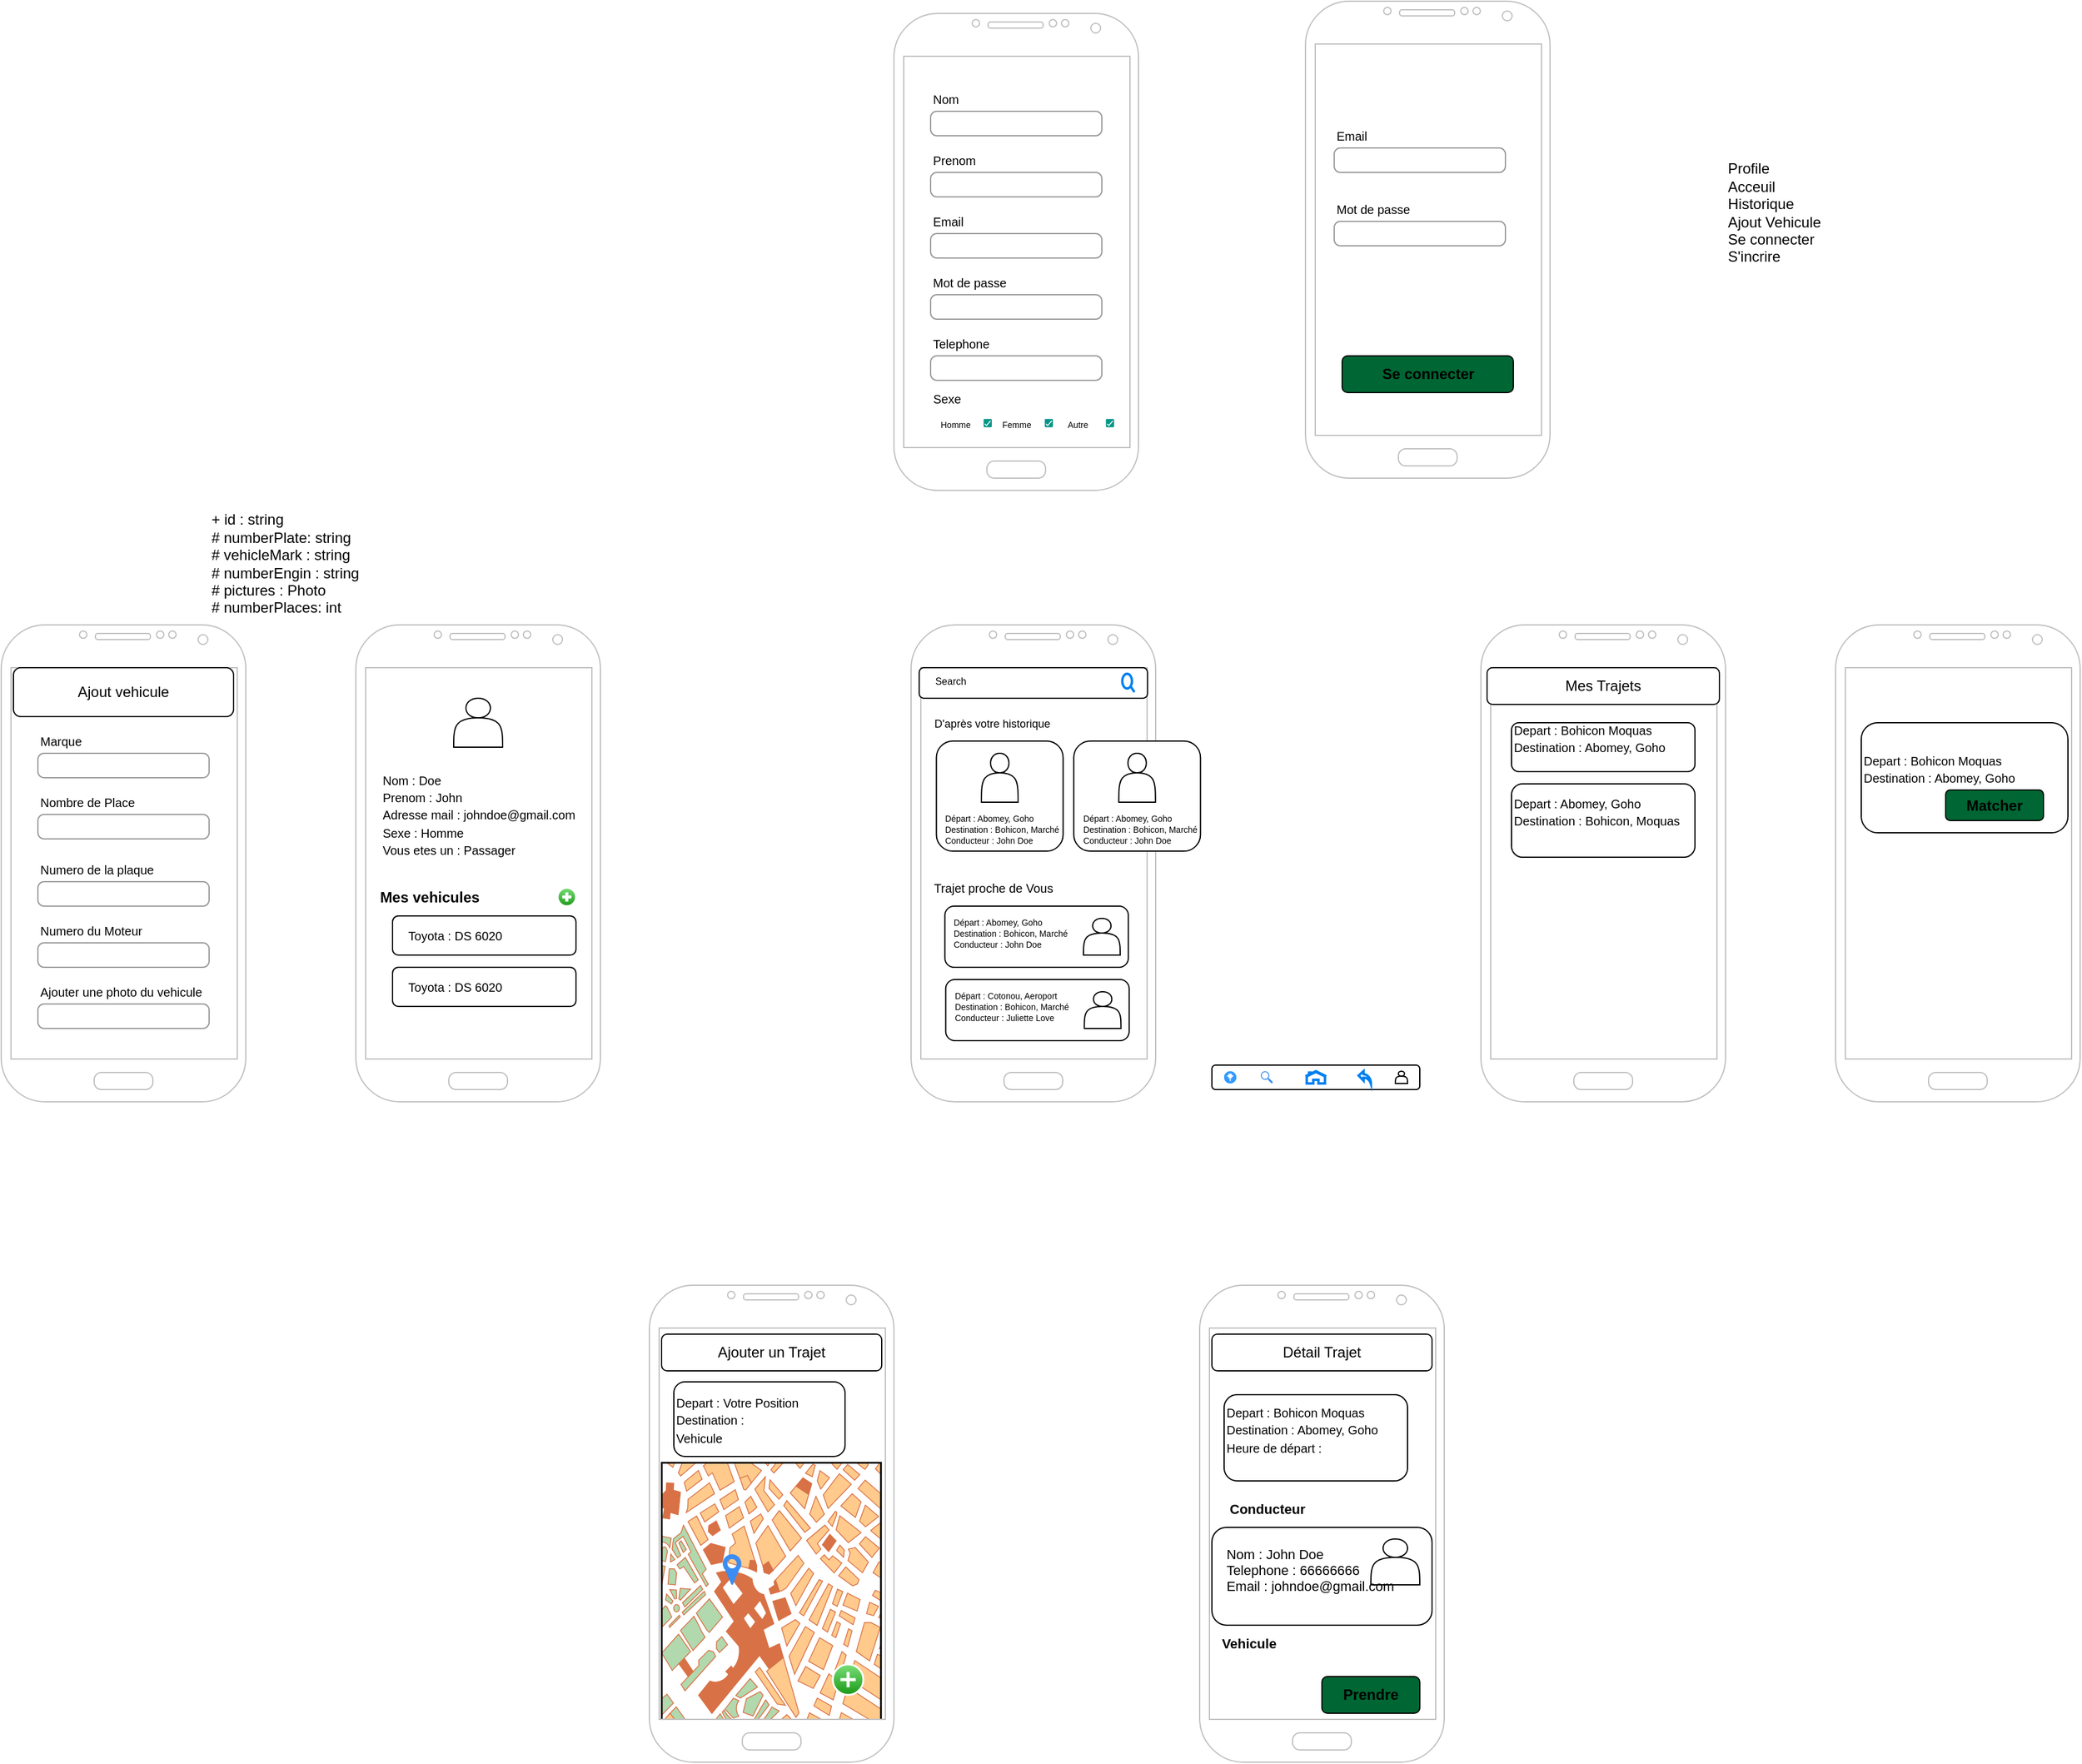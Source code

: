 <mxfile version="22.1.2" type="device">
  <diagram name="Page-1" id="8MemY7fbHz197aCP4-ph">
    <mxGraphModel dx="2711" dy="1102" grid="1" gridSize="10" guides="1" tooltips="1" connect="1" arrows="1" fold="1" page="1" pageScale="1" pageWidth="827" pageHeight="1169" math="0" shadow="0">
      <root>
        <mxCell id="0" />
        <mxCell id="1" parent="0" />
        <mxCell id="lSeHhNgAafmJItUuzJo_-4" value="" style="verticalLabelPosition=bottom;shadow=0;dashed=0;align=center;html=1;verticalAlign=top;strokeWidth=1;shape=mxgraph.mockup.misc.map;" vertex="1" parent="1">
          <mxGeometry x="110" y="1235" width="180" height="230" as="geometry" />
        </mxCell>
        <mxCell id="hnOflWYH4oX3YSvJn2nz-60" value="" style="group" parent="1" vertex="1" connectable="0">
          <mxGeometry x="335.67" y="840" width="156.67" height="50" as="geometry" />
        </mxCell>
        <mxCell id="hnOflWYH4oX3YSvJn2nz-61" value="" style="rounded=1;whiteSpace=wrap;html=1;" parent="hnOflWYH4oX3YSvJn2nz-60" vertex="1">
          <mxGeometry x="6.67" width="150" height="50" as="geometry" />
        </mxCell>
        <mxCell id="hnOflWYH4oX3YSvJn2nz-62" value="&lt;div style=&quot;text-align: left;&quot;&gt;&lt;span style=&quot;font-size: 7px; background-color: initial;&quot;&gt;Départ : Cotonou, Aeroport&lt;/span&gt;&lt;/div&gt;&lt;font style=&quot;font-size: 7px;&quot;&gt;&lt;div style=&quot;text-align: left;&quot;&gt;&lt;span style=&quot;background-color: initial;&quot;&gt;Destination : Bohicon, Marché&lt;/span&gt;&lt;/div&gt;&lt;div style=&quot;text-align: left;&quot;&gt;&lt;span style=&quot;background-color: initial;&quot;&gt;Conducteur : Juliette Love&lt;/span&gt;&lt;/div&gt;&lt;/font&gt;" style="text;html=1;align=center;verticalAlign=middle;resizable=0;points=[];autosize=1;strokeColor=none;fillColor=none;" parent="hnOflWYH4oX3YSvJn2nz-60" vertex="1">
          <mxGeometry width="120" height="40" as="geometry" />
        </mxCell>
        <mxCell id="hnOflWYH4oX3YSvJn2nz-63" value="" style="shape=actor;whiteSpace=wrap;html=1;" parent="hnOflWYH4oX3YSvJn2nz-60" vertex="1">
          <mxGeometry x="120.0" y="10" width="30" height="30" as="geometry" />
        </mxCell>
        <mxCell id="hnOflWYH4oX3YSvJn2nz-1" value="" style="verticalLabelPosition=bottom;verticalAlign=top;html=1;shadow=0;dashed=0;strokeWidth=1;shape=mxgraph.android.phone2;strokeColor=#c0c0c0;" parent="1" vertex="1">
          <mxGeometry x="300" y="50" width="200" height="390" as="geometry" />
        </mxCell>
        <mxCell id="hnOflWYH4oX3YSvJn2nz-6" value="" style="group" parent="1" vertex="1" connectable="0">
          <mxGeometry x="330" y="100" width="140" height="50" as="geometry" />
        </mxCell>
        <mxCell id="hnOflWYH4oX3YSvJn2nz-3" value="Nom" style="fillColor=none;strokeColor=none;align=left;fontSize=10;" parent="hnOflWYH4oX3YSvJn2nz-6" vertex="1">
          <mxGeometry width="70" height="40" as="geometry" />
        </mxCell>
        <mxCell id="hnOflWYH4oX3YSvJn2nz-4" value="" style="html=1;shadow=0;dashed=0;shape=mxgraph.bootstrap.rrect;rSize=5;fillColor=none;strokeColor=#999999;align=left;spacing=15;fontSize=14;fontColor=#6C767D;" parent="hnOflWYH4oX3YSvJn2nz-6" vertex="1">
          <mxGeometry y="30" width="140" height="20" as="geometry" />
        </mxCell>
        <mxCell id="hnOflWYH4oX3YSvJn2nz-7" value="" style="group" parent="1" vertex="1" connectable="0">
          <mxGeometry x="330" y="150" width="140" height="50" as="geometry" />
        </mxCell>
        <mxCell id="hnOflWYH4oX3YSvJn2nz-8" value="Prenom" style="fillColor=none;strokeColor=none;align=left;fontSize=10;" parent="hnOflWYH4oX3YSvJn2nz-7" vertex="1">
          <mxGeometry width="70" height="40" as="geometry" />
        </mxCell>
        <mxCell id="hnOflWYH4oX3YSvJn2nz-9" value="" style="html=1;shadow=0;dashed=0;shape=mxgraph.bootstrap.rrect;rSize=5;fillColor=none;strokeColor=#999999;align=left;spacing=15;fontSize=14;fontColor=#6C767D;" parent="hnOflWYH4oX3YSvJn2nz-7" vertex="1">
          <mxGeometry y="30" width="140" height="20" as="geometry" />
        </mxCell>
        <mxCell id="hnOflWYH4oX3YSvJn2nz-10" value="" style="group" parent="1" vertex="1" connectable="0">
          <mxGeometry x="330" y="250" width="140" height="50" as="geometry" />
        </mxCell>
        <mxCell id="hnOflWYH4oX3YSvJn2nz-11" value="Mot de passe" style="fillColor=none;strokeColor=none;align=left;fontSize=10;" parent="hnOflWYH4oX3YSvJn2nz-10" vertex="1">
          <mxGeometry width="70" height="40" as="geometry" />
        </mxCell>
        <mxCell id="hnOflWYH4oX3YSvJn2nz-12" value="" style="html=1;shadow=0;dashed=0;shape=mxgraph.bootstrap.rrect;rSize=5;fillColor=none;strokeColor=#999999;align=left;spacing=15;fontSize=14;fontColor=#6C767D;" parent="hnOflWYH4oX3YSvJn2nz-10" vertex="1">
          <mxGeometry y="30" width="140" height="20" as="geometry" />
        </mxCell>
        <mxCell id="hnOflWYH4oX3YSvJn2nz-13" value="" style="group" parent="1" vertex="1" connectable="0">
          <mxGeometry x="330" y="200" width="140" height="50" as="geometry" />
        </mxCell>
        <mxCell id="hnOflWYH4oX3YSvJn2nz-14" value="Email" style="fillColor=none;strokeColor=none;align=left;fontSize=10;" parent="hnOflWYH4oX3YSvJn2nz-13" vertex="1">
          <mxGeometry width="70" height="40" as="geometry" />
        </mxCell>
        <mxCell id="hnOflWYH4oX3YSvJn2nz-15" value="" style="html=1;shadow=0;dashed=0;shape=mxgraph.bootstrap.rrect;rSize=5;fillColor=none;strokeColor=#999999;align=left;spacing=15;fontSize=14;fontColor=#6C767D;" parent="hnOflWYH4oX3YSvJn2nz-13" vertex="1">
          <mxGeometry y="30" width="140" height="20" as="geometry" />
        </mxCell>
        <mxCell id="hnOflWYH4oX3YSvJn2nz-16" value="" style="group" parent="1" vertex="1" connectable="0">
          <mxGeometry x="330" y="300" width="140" height="50" as="geometry" />
        </mxCell>
        <mxCell id="hnOflWYH4oX3YSvJn2nz-17" value="Telephone" style="fillColor=none;strokeColor=none;align=left;fontSize=10;" parent="hnOflWYH4oX3YSvJn2nz-16" vertex="1">
          <mxGeometry width="70" height="40" as="geometry" />
        </mxCell>
        <mxCell id="hnOflWYH4oX3YSvJn2nz-18" value="" style="html=1;shadow=0;dashed=0;shape=mxgraph.bootstrap.rrect;rSize=5;fillColor=none;strokeColor=#999999;align=left;spacing=15;fontSize=14;fontColor=#6C767D;" parent="hnOflWYH4oX3YSvJn2nz-16" vertex="1">
          <mxGeometry y="30" width="140" height="20" as="geometry" />
        </mxCell>
        <mxCell id="hnOflWYH4oX3YSvJn2nz-24" value="" style="group" parent="1" vertex="1" connectable="0">
          <mxGeometry x="320" y="370" width="66.667" height="30" as="geometry" />
        </mxCell>
        <mxCell id="hnOflWYH4oX3YSvJn2nz-23" value="&lt;font style=&quot;font-size: 7px;&quot;&gt;Homme&lt;/font&gt;" style="text;html=1;align=center;verticalAlign=middle;resizable=0;points=[];autosize=1;strokeColor=none;fillColor=none;" parent="hnOflWYH4oX3YSvJn2nz-24" vertex="1">
          <mxGeometry x="5" width="50" height="30" as="geometry" />
        </mxCell>
        <mxCell id="hnOflWYH4oX3YSvJn2nz-22" value="" style="dashed=0;labelPosition=right;align=left;shape=mxgraph.gmdl.checkbox;strokeColor=none;fillColor=#009587;strokeWidth=2;aspect=fixed;sketch=0;html=1;fontSize=10;" parent="hnOflWYH4oX3YSvJn2nz-24" vertex="1">
          <mxGeometry x="53.33" y="11.667" width="6.667" height="6.667" as="geometry" />
        </mxCell>
        <mxCell id="hnOflWYH4oX3YSvJn2nz-32" value="&lt;font style=&quot;font-size: 10px;&quot;&gt;Sexe&lt;/font&gt;" style="text;html=1;align=center;verticalAlign=middle;resizable=0;points=[];autosize=1;strokeColor=none;fillColor=none;" parent="1" vertex="1">
          <mxGeometry x="318.33" y="350" width="50" height="30" as="geometry" />
        </mxCell>
        <mxCell id="hnOflWYH4oX3YSvJn2nz-37" value="" style="group" parent="1" vertex="1" connectable="0">
          <mxGeometry x="370" y="370" width="66.667" height="30" as="geometry" />
        </mxCell>
        <mxCell id="hnOflWYH4oX3YSvJn2nz-38" value="&lt;font style=&quot;font-size: 7px;&quot;&gt;Femme&lt;/font&gt;" style="text;html=1;align=center;verticalAlign=middle;resizable=0;points=[];autosize=1;strokeColor=none;fillColor=none;" parent="hnOflWYH4oX3YSvJn2nz-37" vertex="1">
          <mxGeometry x="5" width="50" height="30" as="geometry" />
        </mxCell>
        <mxCell id="hnOflWYH4oX3YSvJn2nz-39" value="" style="dashed=0;labelPosition=right;align=left;shape=mxgraph.gmdl.checkbox;strokeColor=none;fillColor=#009587;strokeWidth=2;aspect=fixed;sketch=0;html=1;fontSize=10;" parent="hnOflWYH4oX3YSvJn2nz-37" vertex="1">
          <mxGeometry x="53.33" y="11.667" width="6.667" height="6.667" as="geometry" />
        </mxCell>
        <mxCell id="hnOflWYH4oX3YSvJn2nz-40" value="" style="group" parent="1" vertex="1" connectable="0">
          <mxGeometry x="420" y="370" width="66.667" height="30" as="geometry" />
        </mxCell>
        <mxCell id="hnOflWYH4oX3YSvJn2nz-41" value="&lt;font style=&quot;font-size: 7px;&quot;&gt;Autre&lt;/font&gt;" style="text;html=1;align=center;verticalAlign=middle;resizable=0;points=[];autosize=1;strokeColor=none;fillColor=none;" parent="hnOflWYH4oX3YSvJn2nz-40" vertex="1">
          <mxGeometry x="10" width="40" height="30" as="geometry" />
        </mxCell>
        <mxCell id="hnOflWYH4oX3YSvJn2nz-42" value="" style="dashed=0;labelPosition=right;align=left;shape=mxgraph.gmdl.checkbox;strokeColor=none;fillColor=#009587;strokeWidth=2;aspect=fixed;sketch=0;html=1;fontSize=10;" parent="hnOflWYH4oX3YSvJn2nz-40" vertex="1">
          <mxGeometry x="53.33" y="11.667" width="6.667" height="6.667" as="geometry" />
        </mxCell>
        <mxCell id="hnOflWYH4oX3YSvJn2nz-43" value="" style="verticalLabelPosition=bottom;verticalAlign=top;html=1;shadow=0;dashed=0;strokeWidth=1;shape=mxgraph.android.phone2;strokeColor=#c0c0c0;" parent="1" vertex="1">
          <mxGeometry x="-140" y="550" width="200" height="390" as="geometry" />
        </mxCell>
        <mxCell id="hnOflWYH4oX3YSvJn2nz-44" value="" style="verticalLabelPosition=bottom;verticalAlign=top;html=1;shadow=0;dashed=0;strokeWidth=1;shape=mxgraph.android.phone2;strokeColor=#c0c0c0;" parent="1" vertex="1">
          <mxGeometry x="550" y="1090" width="200" height="390" as="geometry" />
        </mxCell>
        <mxCell id="hnOflWYH4oX3YSvJn2nz-45" value="" style="verticalLabelPosition=bottom;verticalAlign=top;html=1;shadow=0;dashed=0;strokeWidth=1;shape=mxgraph.android.phone2;strokeColor=#c0c0c0;" parent="1" vertex="1">
          <mxGeometry x="100" y="1090" width="200" height="390" as="geometry" />
        </mxCell>
        <mxCell id="hnOflWYH4oX3YSvJn2nz-46" value="" style="verticalLabelPosition=bottom;verticalAlign=top;html=1;shadow=0;dashed=0;strokeWidth=1;shape=mxgraph.android.phone2;strokeColor=#c0c0c0;" parent="1" vertex="1">
          <mxGeometry x="780" y="550" width="200" height="390" as="geometry" />
        </mxCell>
        <mxCell id="hnOflWYH4oX3YSvJn2nz-47" value="" style="verticalLabelPosition=bottom;verticalAlign=top;html=1;shadow=0;dashed=0;strokeWidth=1;shape=mxgraph.android.phone2;strokeColor=#c0c0c0;" parent="1" vertex="1">
          <mxGeometry x="314.0" y="550" width="200" height="390" as="geometry" />
        </mxCell>
        <mxCell id="hnOflWYH4oX3YSvJn2nz-48" value="" style="shape=actor;whiteSpace=wrap;html=1;" parent="1" vertex="1">
          <mxGeometry x="-60" y="610" width="40" height="40" as="geometry" />
        </mxCell>
        <mxCell id="hnOflWYH4oX3YSvJn2nz-49" value="Profile&lt;br&gt;Acceuil&lt;br&gt;Historique&lt;br&gt;Ajout Vehicule&lt;br&gt;Se connecter&lt;br&gt;S&#39;incrire&lt;br&gt;" style="text;html=1;align=left;verticalAlign=middle;resizable=0;points=[];autosize=1;strokeColor=none;fillColor=none;" parent="1" vertex="1">
          <mxGeometry x="980" y="163" width="100" height="100" as="geometry" />
        </mxCell>
        <mxCell id="hnOflWYH4oX3YSvJn2nz-50" value="" style="rounded=1;whiteSpace=wrap;html=1;" parent="1" vertex="1">
          <mxGeometry x="320.67" y="585" width="186.67" height="25" as="geometry" />
        </mxCell>
        <mxCell id="hnOflWYH4oX3YSvJn2nz-51" value="" style="html=1;verticalLabelPosition=bottom;align=center;labelBackgroundColor=#ffffff;verticalAlign=top;strokeWidth=2;strokeColor=#0080F0;shadow=0;dashed=0;shape=mxgraph.ios7.icons.looking_glass;" parent="1" vertex="1">
          <mxGeometry x="486.67" y="590" width="10" height="15" as="geometry" />
        </mxCell>
        <mxCell id="hnOflWYH4oX3YSvJn2nz-52" value="&lt;font style=&quot;font-size: 8px;&quot;&gt;Search&lt;/font&gt;" style="text;html=1;align=center;verticalAlign=middle;resizable=0;points=[];autosize=1;strokeColor=none;fillColor=none;" parent="1" vertex="1">
          <mxGeometry x="320.67" y="580" width="50" height="30" as="geometry" />
        </mxCell>
        <mxCell id="hnOflWYH4oX3YSvJn2nz-53" value="&lt;font style=&quot;font-size: 10px;&quot;&gt;Trajet proche de Vous&lt;/font&gt;" style="text;html=1;align=center;verticalAlign=middle;resizable=0;points=[];autosize=1;strokeColor=none;fillColor=none;" parent="1" vertex="1">
          <mxGeometry x="320.67" y="750" width="120" height="30" as="geometry" />
        </mxCell>
        <mxCell id="hnOflWYH4oX3YSvJn2nz-55" value="&lt;font style=&quot;font-size: 9px;&quot;&gt;D&#39;après votre historique&lt;/font&gt;" style="text;html=1;align=center;verticalAlign=middle;resizable=0;points=[];autosize=1;strokeColor=none;fillColor=none;" parent="1" vertex="1">
          <mxGeometry x="320" y="615" width="120" height="30" as="geometry" />
        </mxCell>
        <mxCell id="hnOflWYH4oX3YSvJn2nz-59" value="" style="group" parent="1" vertex="1" connectable="0">
          <mxGeometry x="335.0" y="780" width="156.67" height="50" as="geometry" />
        </mxCell>
        <mxCell id="hnOflWYH4oX3YSvJn2nz-54" value="" style="rounded=1;whiteSpace=wrap;html=1;" parent="hnOflWYH4oX3YSvJn2nz-59" vertex="1">
          <mxGeometry x="6.67" width="150" height="50" as="geometry" />
        </mxCell>
        <mxCell id="hnOflWYH4oX3YSvJn2nz-56" value="&lt;div style=&quot;text-align: left;&quot;&gt;&lt;span style=&quot;font-size: 7px; background-color: initial;&quot;&gt;Départ : Abomey, Goho&lt;/span&gt;&lt;/div&gt;&lt;font style=&quot;font-size: 7px;&quot;&gt;&lt;div style=&quot;text-align: left;&quot;&gt;&lt;span style=&quot;background-color: initial;&quot;&gt;Destination : Bohicon, Marché&lt;/span&gt;&lt;/div&gt;&lt;div style=&quot;text-align: left;&quot;&gt;&lt;span style=&quot;background-color: initial;&quot;&gt;Conducteur : John Doe&lt;/span&gt;&lt;/div&gt;&lt;/font&gt;" style="text;html=1;align=center;verticalAlign=middle;resizable=0;points=[];autosize=1;strokeColor=none;fillColor=none;" parent="hnOflWYH4oX3YSvJn2nz-59" vertex="1">
          <mxGeometry width="120" height="40" as="geometry" />
        </mxCell>
        <mxCell id="hnOflWYH4oX3YSvJn2nz-58" value="" style="shape=actor;whiteSpace=wrap;html=1;" parent="hnOflWYH4oX3YSvJn2nz-59" vertex="1">
          <mxGeometry x="120.0" y="10" width="30" height="30" as="geometry" />
        </mxCell>
        <mxCell id="hnOflWYH4oX3YSvJn2nz-64" value="" style="group" parent="1" vertex="1" connectable="0">
          <mxGeometry x="328.33" y="645" width="150" height="90" as="geometry" />
        </mxCell>
        <mxCell id="hnOflWYH4oX3YSvJn2nz-70" value="" style="group" parent="hnOflWYH4oX3YSvJn2nz-64" vertex="1" connectable="0">
          <mxGeometry width="120" height="90" as="geometry" />
        </mxCell>
        <mxCell id="hnOflWYH4oX3YSvJn2nz-65" value="" style="rounded=1;whiteSpace=wrap;html=1;" parent="hnOflWYH4oX3YSvJn2nz-70" vertex="1">
          <mxGeometry x="6.39" width="103.61" height="90" as="geometry" />
        </mxCell>
        <mxCell id="hnOflWYH4oX3YSvJn2nz-66" value="&lt;div style=&quot;text-align: left;&quot;&gt;&lt;span style=&quot;font-size: 7px; background-color: initial;&quot;&gt;Départ : Abomey, Goho&lt;/span&gt;&lt;/div&gt;&lt;font style=&quot;font-size: 7px;&quot;&gt;&lt;div style=&quot;text-align: left;&quot;&gt;&lt;span style=&quot;background-color: initial;&quot;&gt;Destination : Bohicon, Marché&lt;/span&gt;&lt;/div&gt;&lt;div style=&quot;text-align: left;&quot;&gt;&lt;span style=&quot;background-color: initial;&quot;&gt;Conducteur : John Doe&lt;/span&gt;&lt;/div&gt;&lt;/font&gt;" style="text;html=1;align=center;verticalAlign=middle;resizable=0;points=[];autosize=1;strokeColor=none;fillColor=none;" parent="hnOflWYH4oX3YSvJn2nz-70" vertex="1">
          <mxGeometry y="50" width="120" height="40" as="geometry" />
        </mxCell>
        <mxCell id="hnOflWYH4oX3YSvJn2nz-68" value="" style="shape=actor;whiteSpace=wrap;html=1;" parent="hnOflWYH4oX3YSvJn2nz-70" vertex="1">
          <mxGeometry x="43.19" y="10" width="30" height="40" as="geometry" />
        </mxCell>
        <mxCell id="hnOflWYH4oX3YSvJn2nz-75" value="" style="group" parent="1" vertex="1" connectable="0">
          <mxGeometry x="440.67" y="645" width="150" height="90" as="geometry" />
        </mxCell>
        <mxCell id="hnOflWYH4oX3YSvJn2nz-76" value="" style="group" parent="hnOflWYH4oX3YSvJn2nz-75" vertex="1" connectable="0">
          <mxGeometry width="120" height="90" as="geometry" />
        </mxCell>
        <mxCell id="hnOflWYH4oX3YSvJn2nz-77" value="" style="rounded=1;whiteSpace=wrap;html=1;" parent="hnOflWYH4oX3YSvJn2nz-76" vertex="1">
          <mxGeometry x="6.39" width="103.61" height="90" as="geometry" />
        </mxCell>
        <mxCell id="hnOflWYH4oX3YSvJn2nz-78" value="&lt;div style=&quot;text-align: left;&quot;&gt;&lt;span style=&quot;font-size: 7px; background-color: initial;&quot;&gt;Départ : Abomey, Goho&lt;/span&gt;&lt;/div&gt;&lt;font style=&quot;font-size: 7px;&quot;&gt;&lt;div style=&quot;text-align: left;&quot;&gt;&lt;span style=&quot;background-color: initial;&quot;&gt;Destination : Bohicon, Marché&lt;/span&gt;&lt;/div&gt;&lt;div style=&quot;text-align: left;&quot;&gt;&lt;span style=&quot;background-color: initial;&quot;&gt;Conducteur : John Doe&lt;/span&gt;&lt;/div&gt;&lt;/font&gt;" style="text;html=1;align=center;verticalAlign=middle;resizable=0;points=[];autosize=1;strokeColor=none;fillColor=none;" parent="hnOflWYH4oX3YSvJn2nz-76" vertex="1">
          <mxGeometry y="50" width="120" height="40" as="geometry" />
        </mxCell>
        <mxCell id="hnOflWYH4oX3YSvJn2nz-79" value="" style="shape=actor;whiteSpace=wrap;html=1;" parent="hnOflWYH4oX3YSvJn2nz-76" vertex="1">
          <mxGeometry x="43.19" y="10" width="30" height="40" as="geometry" />
        </mxCell>
        <mxCell id="hnOflWYH4oX3YSvJn2nz-80" value="" style="rounded=1;whiteSpace=wrap;html=1;" parent="1" vertex="1">
          <mxGeometry x="560" y="910" width="170" height="20" as="geometry" />
        </mxCell>
        <mxCell id="hnOflWYH4oX3YSvJn2nz-81" value="" style="html=1;verticalLabelPosition=bottom;align=center;labelBackgroundColor=#ffffff;verticalAlign=top;strokeWidth=2;strokeColor=#0080F0;shadow=0;dashed=0;shape=mxgraph.ios7.icons.home;" parent="1" vertex="1">
          <mxGeometry x="636.5" y="915" width="17" height="10" as="geometry" />
        </mxCell>
        <mxCell id="hnOflWYH4oX3YSvJn2nz-82" value="" style="shape=actor;whiteSpace=wrap;fontColor=#0000FF;" parent="1" vertex="1">
          <mxGeometry x="710" y="915" width="10" height="10" as="geometry" />
        </mxCell>
        <mxCell id="hnOflWYH4oX3YSvJn2nz-83" value="" style="html=1;verticalLabelPosition=bottom;align=center;labelBackgroundColor=#ffffff;verticalAlign=top;strokeWidth=2;strokeColor=#0080F0;shadow=0;dashed=0;shape=mxgraph.ios7.icons.back;" parent="1" vertex="1">
          <mxGeometry x="680" y="915" width="10" height="10" as="geometry" />
        </mxCell>
        <mxCell id="hnOflWYH4oX3YSvJn2nz-84" value="" style="sketch=0;html=1;aspect=fixed;strokeColor=none;shadow=0;fillColor=#3B8DF1;verticalAlign=top;labelPosition=center;verticalLabelPosition=bottom;shape=mxgraph.gcp2.search" parent="1" vertex="1">
          <mxGeometry x="600" y="915" width="9.9" height="10" as="geometry" />
        </mxCell>
        <mxCell id="lSeHhNgAafmJItUuzJo_-2" value="Mes Trajets" style="rounded=1;whiteSpace=wrap;html=1;" vertex="1" parent="1">
          <mxGeometry x="785" y="585" width="190" height="30" as="geometry" />
        </mxCell>
        <mxCell id="lSeHhNgAafmJItUuzJo_-3" value="&lt;font style=&quot;font-size: 10px;&quot;&gt;Depart : Bohicon Moquas&lt;br style=&quot;&quot;&gt;Destination : Abomey, Goho&lt;br style=&quot;&quot;&gt;&lt;br&gt;&lt;/font&gt;" style="rounded=1;whiteSpace=wrap;html=1;align=left;" vertex="1" parent="1">
          <mxGeometry x="805" y="630" width="150" height="40" as="geometry" />
        </mxCell>
        <mxCell id="lSeHhNgAafmJItUuzJo_-5" value="&lt;font style=&quot;font-size: 10px;&quot;&gt;Depart : Votre Position&lt;br&gt;Destination :&amp;nbsp;&lt;br&gt;Vehicule&lt;br&gt;&lt;/font&gt;" style="rounded=1;whiteSpace=wrap;html=1;align=left;" vertex="1" parent="1">
          <mxGeometry x="120" y="1169" width="140" height="61" as="geometry" />
        </mxCell>
        <mxCell id="lSeHhNgAafmJItUuzJo_-6" value="" style="sketch=0;html=1;aspect=fixed;strokeColor=none;shadow=0;fillColor=#3B8DF1;verticalAlign=top;labelPosition=center;verticalLabelPosition=bottom;shape=mxgraph.gcp2.maps_api" vertex="1" parent="1">
          <mxGeometry x="160" y="1310" width="15.25" height="25" as="geometry" />
        </mxCell>
        <mxCell id="lSeHhNgAafmJItUuzJo_-7" value="" style="verticalLabelPosition=bottom;verticalAlign=top;html=1;shadow=0;dashed=0;strokeWidth=1;shape=mxgraph.ios.iAddIcon;fillColor=#7AdF78;fillColor2=#1A9917;strokeColor=#ffffff;sketch=0;" vertex="1" parent="1">
          <mxGeometry x="250" y="1400" width="25" height="25" as="geometry" />
        </mxCell>
        <mxCell id="lSeHhNgAafmJItUuzJo_-8" value="Ajouter un Trajet" style="rounded=1;whiteSpace=wrap;html=1;" vertex="1" parent="1">
          <mxGeometry x="110" y="1130" width="180" height="30" as="geometry" />
        </mxCell>
        <mxCell id="lSeHhNgAafmJItUuzJo_-9" value="&lt;font style=&quot;font-size: 10px;&quot;&gt;Depart : Abomey, Goho&lt;br&gt;Destination : Bohicon, Moquas&lt;br style=&quot;&quot;&gt;&lt;br&gt;&lt;/font&gt;" style="rounded=1;whiteSpace=wrap;html=1;align=left;" vertex="1" parent="1">
          <mxGeometry x="805" y="680" width="150" height="60" as="geometry" />
        </mxCell>
        <mxCell id="lSeHhNgAafmJItUuzJo_-10" value="" style="fillColor=#3399FF;verticalLabelPosition=bottom;sketch=0;html=1;strokeColor=#ffffff;verticalAlign=top;align=center;points=[[0.145,0.145,0],[0.5,0,0],[0.855,0.145,0],[1,0.5,0],[0.855,0.855,0],[0.5,1,0],[0.145,0.855,0],[0,0.5,0]];pointerEvents=1;shape=mxgraph.cisco_safe.compositeIcon;bgIcon=ellipse;resIcon=mxgraph.cisco_safe.capability.path_control;" vertex="1" parent="1">
          <mxGeometry x="570" y="915" width="10" height="10" as="geometry" />
        </mxCell>
        <mxCell id="lSeHhNgAafmJItUuzJo_-11" value="Détail Trajet" style="rounded=1;whiteSpace=wrap;html=1;" vertex="1" parent="1">
          <mxGeometry x="560" y="1130" width="180" height="30" as="geometry" />
        </mxCell>
        <mxCell id="lSeHhNgAafmJItUuzJo_-12" value="&lt;font style=&quot;font-size: 10px;&quot;&gt;Depart : Bohicon Moquas&lt;br style=&quot;&quot;&gt;Destination : Abomey, Goho&lt;br style=&quot;&quot;&gt;Heure de départ :&lt;br&gt;&lt;br&gt;&lt;/font&gt;" style="rounded=1;whiteSpace=wrap;html=1;align=left;" vertex="1" parent="1">
          <mxGeometry x="570" y="1179.5" width="150" height="70.5" as="geometry" />
        </mxCell>
        <mxCell id="lSeHhNgAafmJItUuzJo_-13" value="&lt;b&gt;&lt;font style=&quot;font-size: 11px;&quot;&gt;Conducteur&lt;/font&gt;&lt;/b&gt;" style="text;html=1;align=center;verticalAlign=middle;resizable=0;points=[];autosize=1;strokeColor=none;fillColor=none;" vertex="1" parent="1">
          <mxGeometry x="559.95" y="1258" width="90" height="30" as="geometry" />
        </mxCell>
        <mxCell id="lSeHhNgAafmJItUuzJo_-14" value="" style="rounded=1;whiteSpace=wrap;html=1;" vertex="1" parent="1">
          <mxGeometry x="560" y="1288" width="180" height="80" as="geometry" />
        </mxCell>
        <mxCell id="lSeHhNgAafmJItUuzJo_-15" value="" style="shape=actor;whiteSpace=wrap;html=1;" vertex="1" parent="1">
          <mxGeometry x="690" y="1297.5" width="40" height="37.5" as="geometry" />
        </mxCell>
        <mxCell id="lSeHhNgAafmJItUuzJo_-17" value="&lt;div style=&quot;text-align: left; font-size: 11px;&quot;&gt;&lt;span style=&quot;background-color: initial;&quot;&gt;&lt;font style=&quot;font-size: 11px;&quot;&gt;Nom : John Doe&lt;/font&gt;&lt;/span&gt;&lt;/div&gt;&lt;div style=&quot;text-align: left; font-size: 11px;&quot;&gt;&lt;span style=&quot;background-color: initial;&quot;&gt;&lt;font style=&quot;font-size: 11px;&quot;&gt;Telephone : 66666666&lt;/font&gt;&lt;/span&gt;&lt;/div&gt;&lt;div style=&quot;text-align: left; font-size: 11px;&quot;&gt;&lt;span style=&quot;background-color: initial;&quot;&gt;&lt;font style=&quot;font-size: 11px;&quot;&gt;Email : johndoe@gmail.com&lt;/font&gt;&lt;/span&gt;&lt;/div&gt;" style="text;html=1;align=center;verticalAlign=middle;resizable=0;points=[];autosize=1;strokeColor=none;fillColor=none;" vertex="1" parent="1">
          <mxGeometry x="559.95" y="1297.5" width="160" height="50" as="geometry" />
        </mxCell>
        <mxCell id="lSeHhNgAafmJItUuzJo_-18" value="&lt;b&gt;&lt;font style=&quot;font-size: 11px;&quot;&gt;Vehicule&lt;/font&gt;&lt;/b&gt;" style="text;html=1;align=center;verticalAlign=middle;resizable=0;points=[];autosize=1;strokeColor=none;fillColor=none;" vertex="1" parent="1">
          <mxGeometry x="555" y="1368" width="70" height="30" as="geometry" />
        </mxCell>
        <mxCell id="lSeHhNgAafmJItUuzJo_-19" value="&lt;font style=&quot;font-size: 10px;&quot;&gt;Nom : Doe&lt;br&gt;Prenom : John&lt;br&gt;Adresse mail : johndoe@gmail.com&lt;br&gt;Sexe : Homme&lt;br&gt;Vous etes un : Passager&lt;br&gt;&lt;/font&gt;" style="text;html=1;align=left;verticalAlign=middle;resizable=0;points=[];autosize=1;strokeColor=none;fillColor=none;" vertex="1" parent="1">
          <mxGeometry x="-120" y="660" width="180" height="90" as="geometry" />
        </mxCell>
        <mxCell id="lSeHhNgAafmJItUuzJo_-21" value="&lt;b&gt;Mes vehicules&lt;/b&gt;" style="text;html=1;align=center;verticalAlign=middle;resizable=0;points=[];autosize=1;strokeColor=none;fillColor=none;" vertex="1" parent="1">
          <mxGeometry x="-130" y="758" width="100" height="30" as="geometry" />
        </mxCell>
        <mxCell id="lSeHhNgAafmJItUuzJo_-22" value="&lt;font style=&quot;font-size: 10px;&quot;&gt;&amp;nbsp; &amp;nbsp; Toyota : DS 6020&lt;/font&gt;" style="rounded=1;whiteSpace=wrap;html=1;align=left;" vertex="1" parent="1">
          <mxGeometry x="-110" y="788" width="150" height="32" as="geometry" />
        </mxCell>
        <mxCell id="lSeHhNgAafmJItUuzJo_-23" value="&lt;font style=&quot;font-size: 10px;&quot;&gt;&amp;nbsp; &amp;nbsp; Toyota : DS 6020&lt;/font&gt;" style="rounded=1;whiteSpace=wrap;html=1;align=left;" vertex="1" parent="1">
          <mxGeometry x="-110" y="830" width="150" height="32" as="geometry" />
        </mxCell>
        <mxCell id="lSeHhNgAafmJItUuzJo_-24" value="" style="verticalLabelPosition=bottom;verticalAlign=top;html=1;shadow=0;dashed=0;strokeWidth=1;shape=mxgraph.ios.iAddIcon;fillColor=#7AdF78;fillColor2=#1A9917;strokeColor=#ffffff;sketch=0;" vertex="1" parent="1">
          <mxGeometry x="25" y="765" width="15" height="15" as="geometry" />
        </mxCell>
        <mxCell id="lSeHhNgAafmJItUuzJo_-25" value="" style="verticalLabelPosition=bottom;verticalAlign=top;html=1;shadow=0;dashed=0;strokeWidth=1;shape=mxgraph.android.phone2;strokeColor=#c0c0c0;" vertex="1" parent="1">
          <mxGeometry x="-430" y="550" width="200" height="390" as="geometry" />
        </mxCell>
        <mxCell id="lSeHhNgAafmJItUuzJo_-26" value="Ajout vehicule" style="rounded=1;whiteSpace=wrap;html=1;" vertex="1" parent="1">
          <mxGeometry x="-420" y="585" width="180" height="40" as="geometry" />
        </mxCell>
        <mxCell id="lSeHhNgAafmJItUuzJo_-27" value="+ id : string&lt;br style=&quot;&quot;&gt;&lt;span style=&quot;&quot;&gt;# numberPlate: string&lt;/span&gt;&lt;br style=&quot;&quot;&gt;&lt;span style=&quot;&quot;&gt;# vehicleMark : string&lt;/span&gt;&lt;br style=&quot;&quot;&gt;&lt;span style=&quot;&quot;&gt;# numberEngin : string&lt;/span&gt;&lt;br style=&quot;&quot;&gt;&lt;span style=&quot;&quot;&gt;# pictures : Photo&lt;/span&gt;&lt;br style=&quot;&quot;&gt;&lt;span style=&quot;&quot;&gt;# numberPlaces: int&lt;/span&gt;" style="text;html=1;align=left;verticalAlign=middle;resizable=0;points=[];autosize=1;strokeColor=none;fillColor=none;" vertex="1" parent="1">
          <mxGeometry x="-260" y="450" width="140" height="100" as="geometry" />
        </mxCell>
        <mxCell id="lSeHhNgAafmJItUuzJo_-28" value="" style="group" vertex="1" connectable="0" parent="1">
          <mxGeometry x="-400" y="625" width="140" height="50" as="geometry" />
        </mxCell>
        <mxCell id="lSeHhNgAafmJItUuzJo_-29" value="Marque" style="fillColor=none;strokeColor=none;align=left;fontSize=10;" vertex="1" parent="lSeHhNgAafmJItUuzJo_-28">
          <mxGeometry width="70" height="40" as="geometry" />
        </mxCell>
        <mxCell id="lSeHhNgAafmJItUuzJo_-30" value="" style="html=1;shadow=0;dashed=0;shape=mxgraph.bootstrap.rrect;rSize=5;fillColor=none;strokeColor=#999999;align=left;spacing=15;fontSize=14;fontColor=#6C767D;" vertex="1" parent="lSeHhNgAafmJItUuzJo_-28">
          <mxGeometry y="30" width="140" height="20" as="geometry" />
        </mxCell>
        <mxCell id="lSeHhNgAafmJItUuzJo_-31" value="" style="group" vertex="1" connectable="0" parent="1">
          <mxGeometry x="-400" y="730" width="140" height="50" as="geometry" />
        </mxCell>
        <mxCell id="lSeHhNgAafmJItUuzJo_-32" value="Numero de la plaque" style="fillColor=none;strokeColor=none;align=left;fontSize=10;" vertex="1" parent="lSeHhNgAafmJItUuzJo_-31">
          <mxGeometry width="70" height="40" as="geometry" />
        </mxCell>
        <mxCell id="lSeHhNgAafmJItUuzJo_-33" value="" style="html=1;shadow=0;dashed=0;shape=mxgraph.bootstrap.rrect;rSize=5;fillColor=none;strokeColor=#999999;align=left;spacing=15;fontSize=14;fontColor=#6C767D;" vertex="1" parent="lSeHhNgAafmJItUuzJo_-31">
          <mxGeometry y="30" width="140" height="20" as="geometry" />
        </mxCell>
        <mxCell id="lSeHhNgAafmJItUuzJo_-34" value="" style="group" vertex="1" connectable="0" parent="1">
          <mxGeometry x="-400" y="780" width="140" height="50" as="geometry" />
        </mxCell>
        <mxCell id="lSeHhNgAafmJItUuzJo_-35" value="Numero du Moteur" style="fillColor=none;strokeColor=none;align=left;fontSize=10;" vertex="1" parent="lSeHhNgAafmJItUuzJo_-34">
          <mxGeometry width="70" height="40" as="geometry" />
        </mxCell>
        <mxCell id="lSeHhNgAafmJItUuzJo_-36" value="" style="html=1;shadow=0;dashed=0;shape=mxgraph.bootstrap.rrect;rSize=5;fillColor=none;strokeColor=#999999;align=left;spacing=15;fontSize=14;fontColor=#6C767D;" vertex="1" parent="lSeHhNgAafmJItUuzJo_-34">
          <mxGeometry y="30" width="140" height="20" as="geometry" />
        </mxCell>
        <mxCell id="lSeHhNgAafmJItUuzJo_-37" value="" style="group" vertex="1" connectable="0" parent="1">
          <mxGeometry x="-400" y="830" width="140" height="50" as="geometry" />
        </mxCell>
        <mxCell id="lSeHhNgAafmJItUuzJo_-38" value="Ajouter une photo du vehicule" style="fillColor=none;strokeColor=none;align=left;fontSize=10;" vertex="1" parent="lSeHhNgAafmJItUuzJo_-37">
          <mxGeometry width="70" height="40" as="geometry" />
        </mxCell>
        <mxCell id="lSeHhNgAafmJItUuzJo_-39" value="" style="html=1;shadow=0;dashed=0;shape=mxgraph.bootstrap.rrect;rSize=5;fillColor=none;strokeColor=#999999;align=left;spacing=15;fontSize=14;fontColor=#6C767D;" vertex="1" parent="lSeHhNgAafmJItUuzJo_-37">
          <mxGeometry y="30" width="140" height="20" as="geometry" />
        </mxCell>
        <mxCell id="lSeHhNgAafmJItUuzJo_-40" value="" style="group" vertex="1" connectable="0" parent="1">
          <mxGeometry x="-400" y="675" width="140" height="50" as="geometry" />
        </mxCell>
        <mxCell id="lSeHhNgAafmJItUuzJo_-41" value="Nombre de Place" style="fillColor=none;strokeColor=none;align=left;fontSize=10;" vertex="1" parent="lSeHhNgAafmJItUuzJo_-40">
          <mxGeometry width="70" height="40" as="geometry" />
        </mxCell>
        <mxCell id="lSeHhNgAafmJItUuzJo_-42" value="" style="html=1;shadow=0;dashed=0;shape=mxgraph.bootstrap.rrect;rSize=5;fillColor=none;strokeColor=#999999;align=left;spacing=15;fontSize=14;fontColor=#6C767D;" vertex="1" parent="lSeHhNgAafmJItUuzJo_-40">
          <mxGeometry y="30" width="140" height="20" as="geometry" />
        </mxCell>
        <mxCell id="lSeHhNgAafmJItUuzJo_-43" value="&lt;b&gt;Prendre&lt;/b&gt;" style="rounded=1;whiteSpace=wrap;html=1;fillColor=#006633;" vertex="1" parent="1">
          <mxGeometry x="649.95" y="1410" width="80.05" height="30" as="geometry" />
        </mxCell>
        <mxCell id="lSeHhNgAafmJItUuzJo_-44" value="" style="verticalLabelPosition=bottom;verticalAlign=top;html=1;shadow=0;dashed=0;strokeWidth=1;shape=mxgraph.android.phone2;strokeColor=#c0c0c0;" vertex="1" parent="1">
          <mxGeometry x="1070" y="550" width="200" height="390" as="geometry" />
        </mxCell>
        <mxCell id="lSeHhNgAafmJItUuzJo_-45" value="&lt;font style=&quot;font-size: 10px;&quot;&gt;Depart : Bohicon Moquas&lt;br style=&quot;&quot;&gt;Destination : Abomey, Goho&lt;br style=&quot;&quot;&gt;&lt;br&gt;&lt;/font&gt;" style="rounded=1;whiteSpace=wrap;html=1;align=left;" vertex="1" parent="1">
          <mxGeometry x="1091" y="630" width="169" height="90" as="geometry" />
        </mxCell>
        <mxCell id="lSeHhNgAafmJItUuzJo_-46" value="&lt;b&gt;Matcher&lt;/b&gt;" style="rounded=1;whiteSpace=wrap;html=1;fillColor=#006633;" vertex="1" parent="1">
          <mxGeometry x="1160" y="685" width="80" height="25" as="geometry" />
        </mxCell>
        <mxCell id="lSeHhNgAafmJItUuzJo_-47" value="" style="verticalLabelPosition=bottom;verticalAlign=top;html=1;shadow=0;dashed=0;strokeWidth=1;shape=mxgraph.android.phone2;strokeColor=#c0c0c0;" vertex="1" parent="1">
          <mxGeometry x="636.5" y="40" width="200" height="390" as="geometry" />
        </mxCell>
        <mxCell id="lSeHhNgAafmJItUuzJo_-48" value="" style="group" vertex="1" connectable="0" parent="1">
          <mxGeometry x="660" y="130" width="140" height="50" as="geometry" />
        </mxCell>
        <mxCell id="lSeHhNgAafmJItUuzJo_-49" value="Email" style="fillColor=none;strokeColor=none;align=left;fontSize=10;" vertex="1" parent="lSeHhNgAafmJItUuzJo_-48">
          <mxGeometry width="70" height="40" as="geometry" />
        </mxCell>
        <mxCell id="lSeHhNgAafmJItUuzJo_-50" value="" style="html=1;shadow=0;dashed=0;shape=mxgraph.bootstrap.rrect;rSize=5;fillColor=none;strokeColor=#999999;align=left;spacing=15;fontSize=14;fontColor=#6C767D;" vertex="1" parent="lSeHhNgAafmJItUuzJo_-48">
          <mxGeometry y="30" width="140" height="20" as="geometry" />
        </mxCell>
        <mxCell id="lSeHhNgAafmJItUuzJo_-51" value="" style="group" vertex="1" connectable="0" parent="1">
          <mxGeometry x="660" y="190" width="140" height="50" as="geometry" />
        </mxCell>
        <mxCell id="lSeHhNgAafmJItUuzJo_-52" value="Mot de passe" style="fillColor=none;strokeColor=none;align=left;fontSize=10;" vertex="1" parent="lSeHhNgAafmJItUuzJo_-51">
          <mxGeometry width="70" height="40" as="geometry" />
        </mxCell>
        <mxCell id="lSeHhNgAafmJItUuzJo_-53" value="" style="html=1;shadow=0;dashed=0;shape=mxgraph.bootstrap.rrect;rSize=5;fillColor=none;strokeColor=#999999;align=left;spacing=15;fontSize=14;fontColor=#6C767D;" vertex="1" parent="lSeHhNgAafmJItUuzJo_-51">
          <mxGeometry y="30" width="140" height="20" as="geometry" />
        </mxCell>
        <mxCell id="lSeHhNgAafmJItUuzJo_-54" value="&lt;b&gt;Se connecter&lt;/b&gt;" style="rounded=1;whiteSpace=wrap;html=1;fillColor=#006633;" vertex="1" parent="1">
          <mxGeometry x="666.5" y="330" width="140" height="30" as="geometry" />
        </mxCell>
      </root>
    </mxGraphModel>
  </diagram>
</mxfile>

